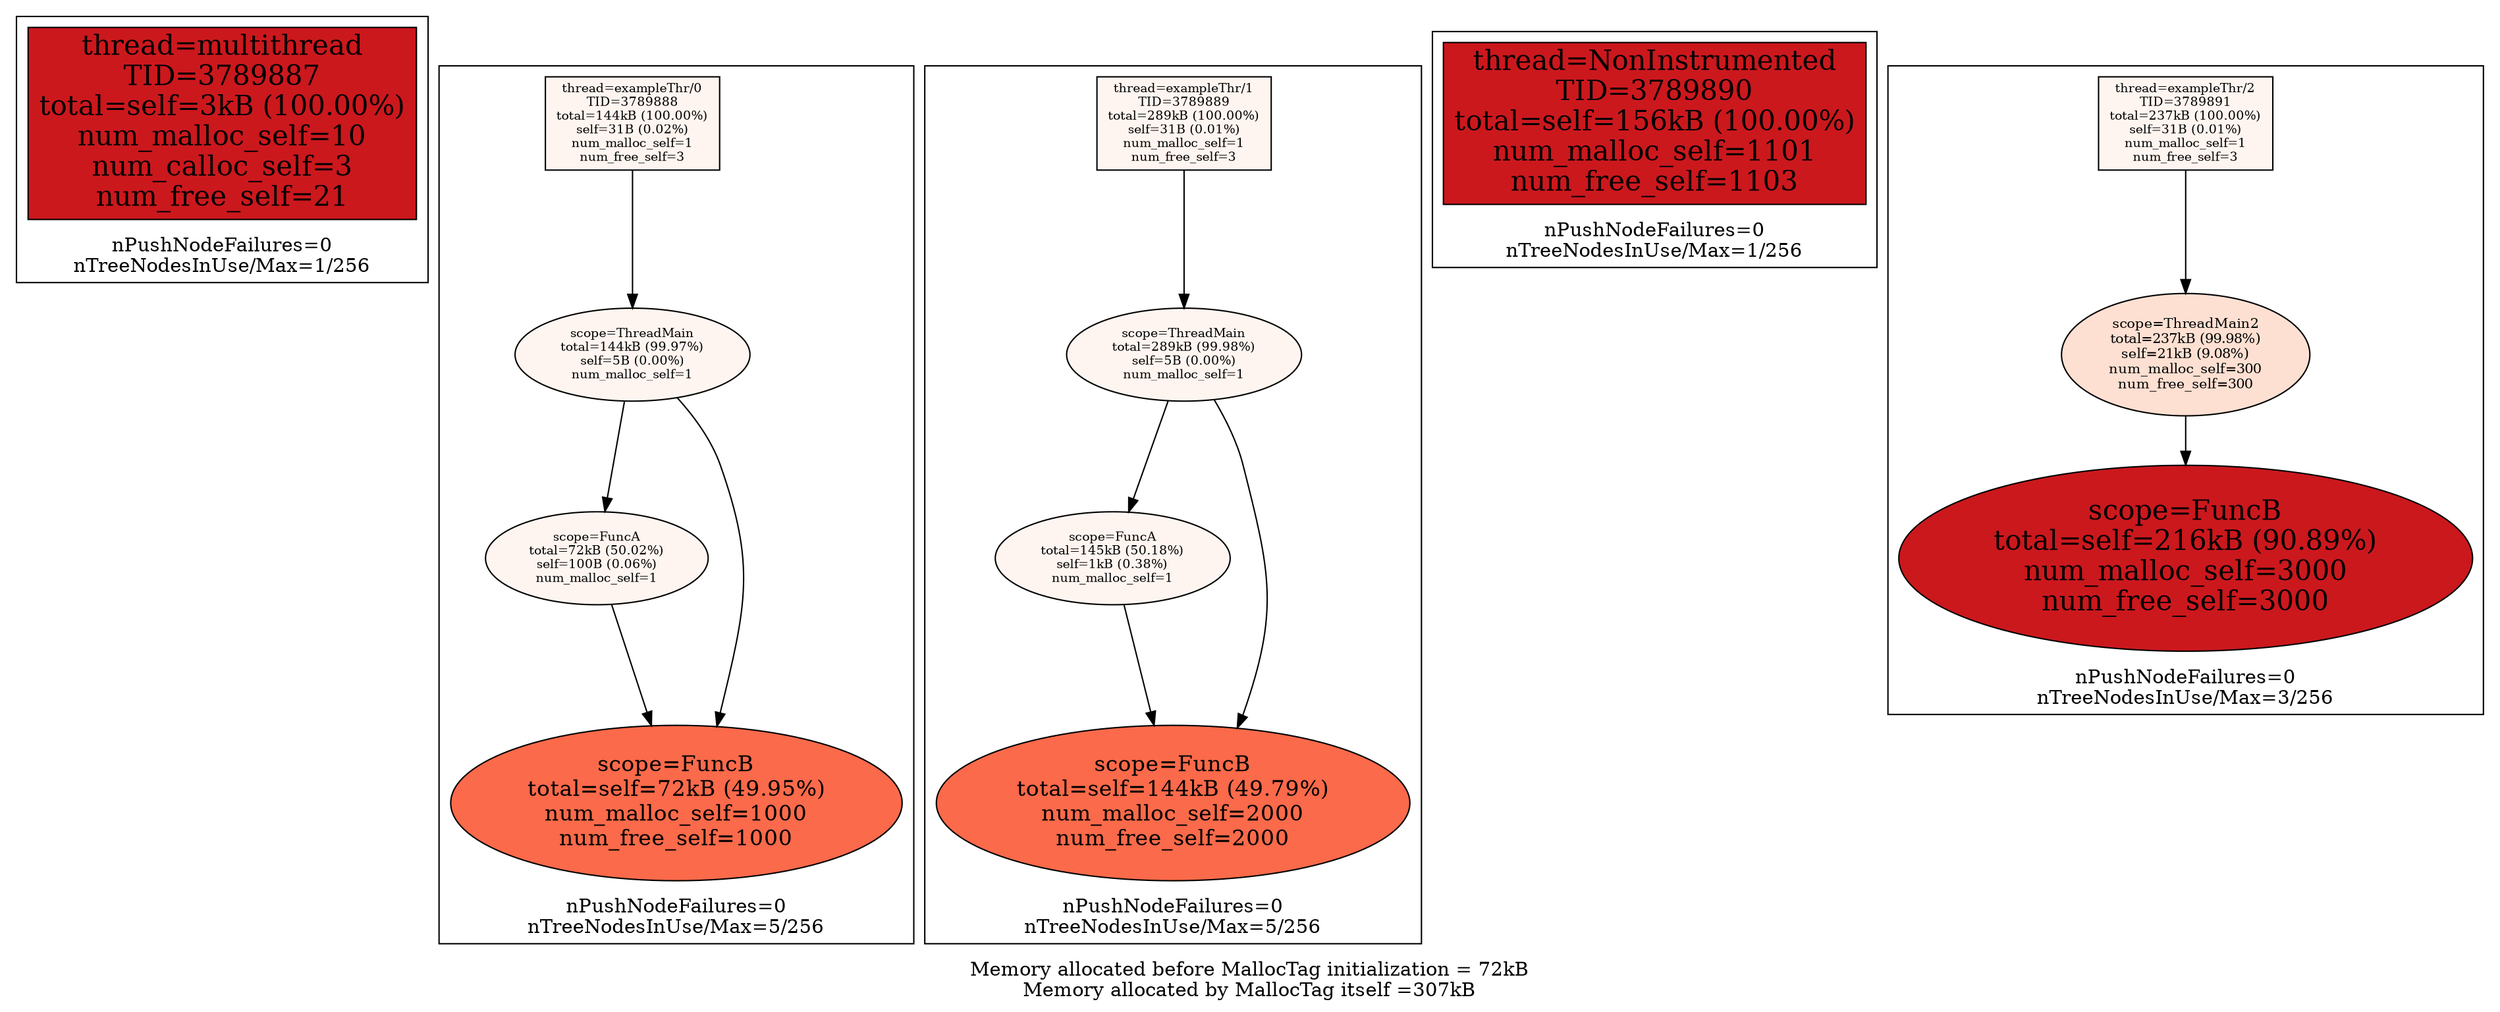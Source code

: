 digraph MallocTree {
node [colorscheme=reds9 style=filled]
labelloc="b"
label="Memory allocated before MallocTag initialization = 72kB\nMemory allocated by MallocTag itself =307kB\n"
subgraph cluster_TID3789887 {
node [colorscheme=reds9 style=filled]
labelloc="b"
label="nPushNodeFailures=0\nnTreeNodesInUse/Max=1/256\n"
"3789887_multithread" [label="thread=multithread\nTID=3789887\ntotal=self=3kB (100.00%)\nnum_malloc_self=10\nnum_calloc_self=3\nnum_free_self=21" shape=box fillcolor=7 fontsize=20]
}

subgraph cluster_TID3789888 {
node [colorscheme=reds9 style=filled]
labelloc="b"
label="nPushNodeFailures=0\nnTreeNodesInUse/Max=5/256\n"
"3789888_exampleThr/0" [label="thread=exampleThr/0\nTID=3789888\ntotal=144kB (100.00%)\nself=31B (0.02%)\nnum_malloc_self=1\nnum_free_self=3" shape=box fillcolor=1 fontsize=9]
"3789888_exampleThr/0" -> "3789888_ThreadMain"
"3789888_ThreadMain" [label="scope=ThreadMain\ntotal=144kB (99.97%)\nself=5B (0.00%)\nnum_malloc_self=1" fillcolor=1 fontsize=9]
"3789888_ThreadMain" -> "3789888_FuncA"
"3789888_ThreadMain" -> "3789888_FuncB"
"3789888_FuncA" [label="scope=FuncA\ntotal=72kB (50.02%)\nself=100B (0.06%)\nnum_malloc_self=1" fillcolor=1 fontsize=9]
"3789888_FuncA" -> "3789888_FuncB"
"3789888_FuncB" [label="scope=FuncB\ntotal=self=72kB (49.95%)\nnum_malloc_self=1000\nnum_free_self=1000" fillcolor=5 fontsize=16]
"3789888_FuncB" [label="scope=FuncB\ntotal=self=72kB (49.95%)\nnum_malloc_self=1000\nnum_free_self=1000" fillcolor=5 fontsize=16]
}

subgraph cluster_TID3789889 {
node [colorscheme=reds9 style=filled]
labelloc="b"
label="nPushNodeFailures=0\nnTreeNodesInUse/Max=5/256\n"
"3789889_exampleThr/1" [label="thread=exampleThr/1\nTID=3789889\ntotal=289kB (100.00%)\nself=31B (0.01%)\nnum_malloc_self=1\nnum_free_self=3" shape=box fillcolor=1 fontsize=9]
"3789889_exampleThr/1" -> "3789889_ThreadMain"
"3789889_ThreadMain" [label="scope=ThreadMain\ntotal=289kB (99.98%)\nself=5B (0.00%)\nnum_malloc_self=1" fillcolor=1 fontsize=9]
"3789889_ThreadMain" -> "3789889_FuncA"
"3789889_ThreadMain" -> "3789889_FuncB"
"3789889_FuncA" [label="scope=FuncA\ntotal=145kB (50.18%)\nself=1kB (0.38%)\nnum_malloc_self=1" fillcolor=1 fontsize=9]
"3789889_FuncA" -> "3789889_FuncB"
"3789889_FuncB" [label="scope=FuncB\ntotal=self=144kB (49.79%)\nnum_malloc_self=2000\nnum_free_self=2000" fillcolor=5 fontsize=16]
"3789889_FuncB" [label="scope=FuncB\ntotal=self=144kB (49.79%)\nnum_malloc_self=2000\nnum_free_self=2000" fillcolor=5 fontsize=16]
}

subgraph cluster_TID3789890 {
node [colorscheme=reds9 style=filled]
labelloc="b"
label="nPushNodeFailures=0\nnTreeNodesInUse/Max=1/256\n"
"3789890_NonInstrumented" [label="thread=NonInstrumented\nTID=3789890\ntotal=self=156kB (100.00%)\nnum_malloc_self=1101\nnum_free_self=1103" shape=box fillcolor=7 fontsize=20]
}

subgraph cluster_TID3789891 {
node [colorscheme=reds9 style=filled]
labelloc="b"
label="nPushNodeFailures=0\nnTreeNodesInUse/Max=3/256\n"
"3789891_exampleThr/2" [label="thread=exampleThr/2\nTID=3789891\ntotal=237kB (100.00%)\nself=31B (0.01%)\nnum_malloc_self=1\nnum_free_self=3" shape=box fillcolor=1 fontsize=9]
"3789891_exampleThr/2" -> "3789891_ThreadMain2"
"3789891_ThreadMain2" [label="scope=ThreadMain2\ntotal=237kB (99.98%)\nself=21kB (9.08%)\nnum_malloc_self=300\nnum_free_self=300" fillcolor=2 fontsize=10]
"3789891_ThreadMain2" -> "3789891_FuncB"
"3789891_FuncB" [label="scope=FuncB\ntotal=self=216kB (90.89%)\nnum_malloc_self=3000\nnum_free_self=3000" fillcolor=7 fontsize=20]
}

}


